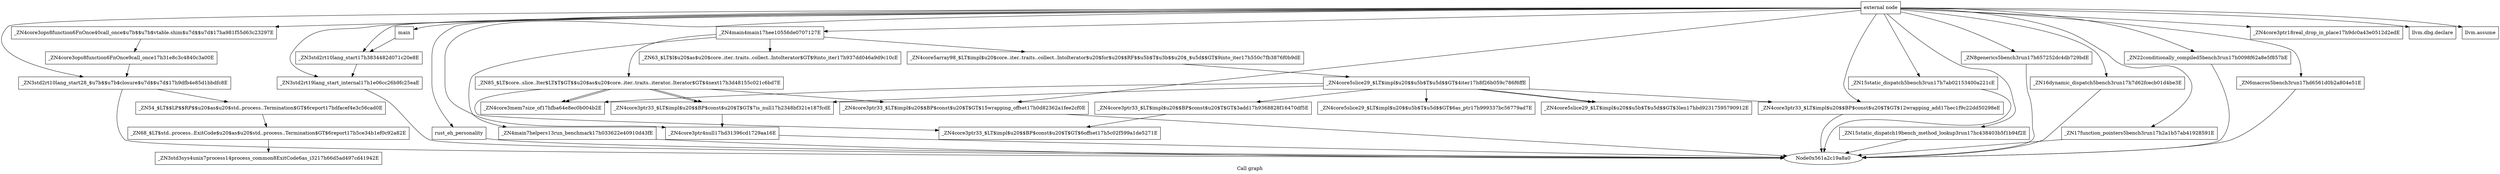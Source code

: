 digraph "Call graph" {
	label="Call graph";

	Node0x561a2c198f10 [shape=record,label="{external node}"];
	Node0x561a2c198f10 -> Node0x561a2c186e40;
	Node0x561a2c198f10 -> Node0x561a2c193df0;
	Node0x561a2c198f10 -> Node0x561a2c194d00;
	Node0x561a2c198f10 -> Node0x561a2c189980;
	Node0x561a2c198f10 -> Node0x561a2c19a9a0;
	Node0x561a2c198f10 -> Node0x561a2c19a9d0;
	Node0x561a2c198f10 -> Node0x561a2c193c50;
	Node0x561a2c198f10 -> Node0x561a2c19cca0;
	Node0x561a2c198f10 -> Node0x561a2c162680;
	Node0x561a2c198f10 -> Node0x561a2c199e60;
	Node0x561a2c198f10 -> Node0x561a2c19f150;
	Node0x561a2c198f10 -> Node0x561a2c19c6b0;
	Node0x561a2c198f10 -> Node0x561a2c19f1b0;
	Node0x561a2c198f10 -> Node0x561a2c164050;
	Node0x561a2c198f10 -> Node0x561a2c1640f0;
	Node0x561a2c198f10 -> Node0x561a2c168100;
	Node0x561a2c198f10 -> Node0x561a2c16a660;
	Node0x561a2c198f10 -> Node0x561a2c16a6c0;
	Node0x561a2c198f10 -> Node0x561a2c16da80;
	Node0x561a2c198f10 -> Node0x561a2c16db20;
	Node0x561a2c189980 [shape=record,label="{_ZN4core3ptr18real_drop_in_place17h9dc0a43e0512d2edE}"];
	Node0x561a2c1636b0 [shape=record,label="{_ZN4core5array98_$LT$impl$u20$core..iter..traits..collect..IntoIterator$u20$for$u20$$RF$$u5b$T$u3b$$u20$_$u5d$$GT$9into_iter17h550c7fb3876f0b9dE}"];
	Node0x561a2c1636b0 -> Node0x561a2c163720;
	Node0x561a2c193df0 [shape=record,label="{_ZN3std2rt10lang_start28_$u7b$$u7b$closure$u7d$$u7d$17h9dfb4e85d1bbdfc8E}"];
	Node0x561a2c193df0 -> Node0x561a2c19a8a0;
	Node0x561a2c193df0 -> Node0x561a2c193e60;
	Node0x561a2c194d00 [shape=record,label="{_ZN4core3ops8function6FnOnce40call_once$u7b$$u7b$vtable.shim$u7d$$u7d$17ha981f55d63c23297E}"];
	Node0x561a2c194d00 -> Node0x561a2c197560;
	Node0x561a2c186e40 [shape=record,label="{_ZN3std2rt10lang_start17h3834482d071c20e8E}"];
	Node0x561a2c186e40 -> Node0x561a2c193c50;
	Node0x561a2c19a9d0 [shape=record,label="{llvm.dbg.declare}"];
	Node0x561a2c193c50 [shape=record,label="{_ZN3std2rt19lang_start_internal17h1e06cc26b9fc25eaE}"];
	Node0x561a2c193c50 -> Node0x561a2c19a8a0;
	Node0x561a2c193e60 [shape=record,label="{_ZN54_$LT$$LP$$RP$$u20$as$u20$std..process..Termination$GT$6report17hdfacef4e3c56cad0E}"];
	Node0x561a2c193e60 -> Node0x561a2c19c720;
	Node0x561a2c186e70 [shape=record,label="{_ZN3std3sys4unix7process14process_common8ExitCode6as_i3217h66d5ad497cd41942E}"];
	Node0x561a2c194c90 [shape=record,label="{_ZN4core3mem7size_of17hfba64e8ec0b004b2E}"];
	Node0x561a2c197560 [shape=record,label="{_ZN4core3ops8function6FnOnce9call_once17h31e8c3c4840c3a00E}"];
	Node0x561a2c197560 -> Node0x561a2c193df0;
	Node0x561a2c19cca0 [shape=record,label="{rust_eh_personality}"];
	Node0x561a2c19cca0 -> Node0x561a2c19a8a0;
	Node0x561a2c165330 [shape=record,label="{_ZN4core3ptr33_$LT$impl$u20$$BP$const$u20$T$GT$3add17h9368828f16470df5E}"];
	Node0x561a2c165330 -> Node0x561a2c165360;
	Node0x561a2c165360 [shape=record,label="{_ZN4core3ptr33_$LT$impl$u20$$BP$const$u20$T$GT$6offset17h5c02f599a1de5271E}"];
	Node0x561a2c18b140 [shape=record,label="{_ZN4core3ptr33_$LT$impl$u20$$BP$const$u20$T$GT$7is_null17h2348bf321e187fcdE}"];
	Node0x561a2c18b140 -> Node0x561a2c162680;
	Node0x561a2c162680 [shape=record,label="{_ZN4core3ptr4null17hd31396cd1729aa16E}"];
	Node0x561a2c162680 -> Node0x561a2c19a8a0;
	Node0x561a2c163720 [shape=record,label="{_ZN4core5slice29_$LT$impl$u20$$u5b$T$u5d$$GT$4iter17h8f26b059c786f6ffE}"];
	Node0x561a2c163720 -> Node0x561a2c19ba80;
	Node0x561a2c163720 -> Node0x561a2c18b140;
	Node0x561a2c163720 -> Node0x561a2c194c90;
	Node0x561a2c163720 -> Node0x561a2c166b50;
	Node0x561a2c163720 -> Node0x561a2c166b50;
	Node0x561a2c163720 -> Node0x561a2c19c6b0;
	Node0x561a2c163720 -> Node0x561a2c165330;
	Node0x561a2c166b50 [shape=record,label="{_ZN4core5slice29_$LT$impl$u20$$u5b$T$u5d$$GT$3len17hbd92317595790912E}"];
	Node0x561a2c19ba80 [shape=record,label="{_ZN4core5slice29_$LT$impl$u20$$u5b$T$u5d$$GT$6as_ptr17h999337bc56779ad7E}"];
	Node0x561a2c19f150 [shape=record,label="{llvm.assume}"];
	Node0x561a2c19c6b0 [shape=record,label="{_ZN4core3ptr33_$LT$impl$u20$$BP$const$u20$T$GT$12wrapping_add17hec1f9c22dd50298eE}"];
	Node0x561a2c19c6b0 -> Node0x561a2c19a8a0;
	Node0x561a2c19c720 [shape=record,label="{_ZN68_$LT$std..process..ExitCode$u20$as$u20$std..process..Termination$GT$6report17h5ce34b1ef0c92a82E}"];
	Node0x561a2c19c720 -> Node0x561a2c186e70;
	Node0x561a2c171990 [shape=record,label="{_ZN63_$LT$I$u20$as$u20$core..iter..traits..collect..IntoIterator$GT$9into_iter17h937dd046a9d9c10cE}"];
	Node0x561a2c199e30 [shape=record,label="{_ZN85_$LT$core..slice..Iter$LT$T$GT$$u20$as$u20$core..iter..traits..iterator..Iterator$GT$4next17h3d48155c021c6bd7E}"];
	Node0x561a2c199e30 -> Node0x561a2c18b140;
	Node0x561a2c199e30 -> Node0x561a2c194c90;
	Node0x561a2c199e30 -> Node0x561a2c18b140;
	Node0x561a2c199e30 -> Node0x561a2c194c90;
	Node0x561a2c199e30 -> Node0x561a2c165360;
	Node0x561a2c199e30 -> Node0x561a2c199e60;
	Node0x561a2c199e60 [shape=record,label="{_ZN4core3ptr33_$LT$impl$u20$$BP$const$u20$T$GT$15wrapping_offset17h0d82362a1fee2cf0E}"];
	Node0x561a2c199e60 -> Node0x561a2c19a8a0;
	Node0x561a2c19a2a0 [shape=record,label="{_ZN4main7helpers13run_benchmark17h033622e40910d43fE}"];
	Node0x561a2c19a2a0 -> Node0x561a2c19a8a0;
	Node0x561a2c19a9a0 [shape=record,label="{_ZN4main4main17hee10556de0707127E}"];
	Node0x561a2c19a9a0 -> Node0x561a2c1636b0;
	Node0x561a2c19a9a0 -> Node0x561a2c171990;
	Node0x561a2c19a9a0 -> Node0x561a2c199e30;
	Node0x561a2c19a9a0 -> Node0x561a2c19a2a0;
	Node0x561a2c19f1b0 [shape=record,label="{_ZN15static_dispatch5bench3run17h7ab02153400a221cE}"];
	Node0x561a2c19f1b0 -> Node0x561a2c19a8a0;
	Node0x561a2c164050 [shape=record,label="{_ZN15static_dispatch19bench_method_lookup3run17hc438403b5f1b94f2E}"];
	Node0x561a2c164050 -> Node0x561a2c19a8a0;
	Node0x561a2c1640f0 [shape=record,label="{_ZN8generics5bench3run17h657252dc4db729bdE}"];
	Node0x561a2c1640f0 -> Node0x561a2c19a8a0;
	Node0x561a2c168100 [shape=record,label="{_ZN16dynamic_dispatch5bench3run17h7d62fcecb01d4be3E}"];
	Node0x561a2c168100 -> Node0x561a2c19a8a0;
	Node0x561a2c16a660 [shape=record,label="{_ZN17function_pointers5bench3run17h2a1b57ab41928591E}"];
	Node0x561a2c16a660 -> Node0x561a2c19a8a0;
	Node0x561a2c16a6c0 [shape=record,label="{_ZN22conditionally_compiled5bench3run17h0098f62a8e5f857bE}"];
	Node0x561a2c16a6c0 -> Node0x561a2c19a8a0;
	Node0x561a2c16da80 [shape=record,label="{_ZN6macros5bench3run17hd6561d0b2a804e51E}"];
	Node0x561a2c16da80 -> Node0x561a2c19a8a0;
	Node0x561a2c16db20 [shape=record,label="{main}"];
	Node0x561a2c16db20 -> Node0x561a2c186e40;
}
